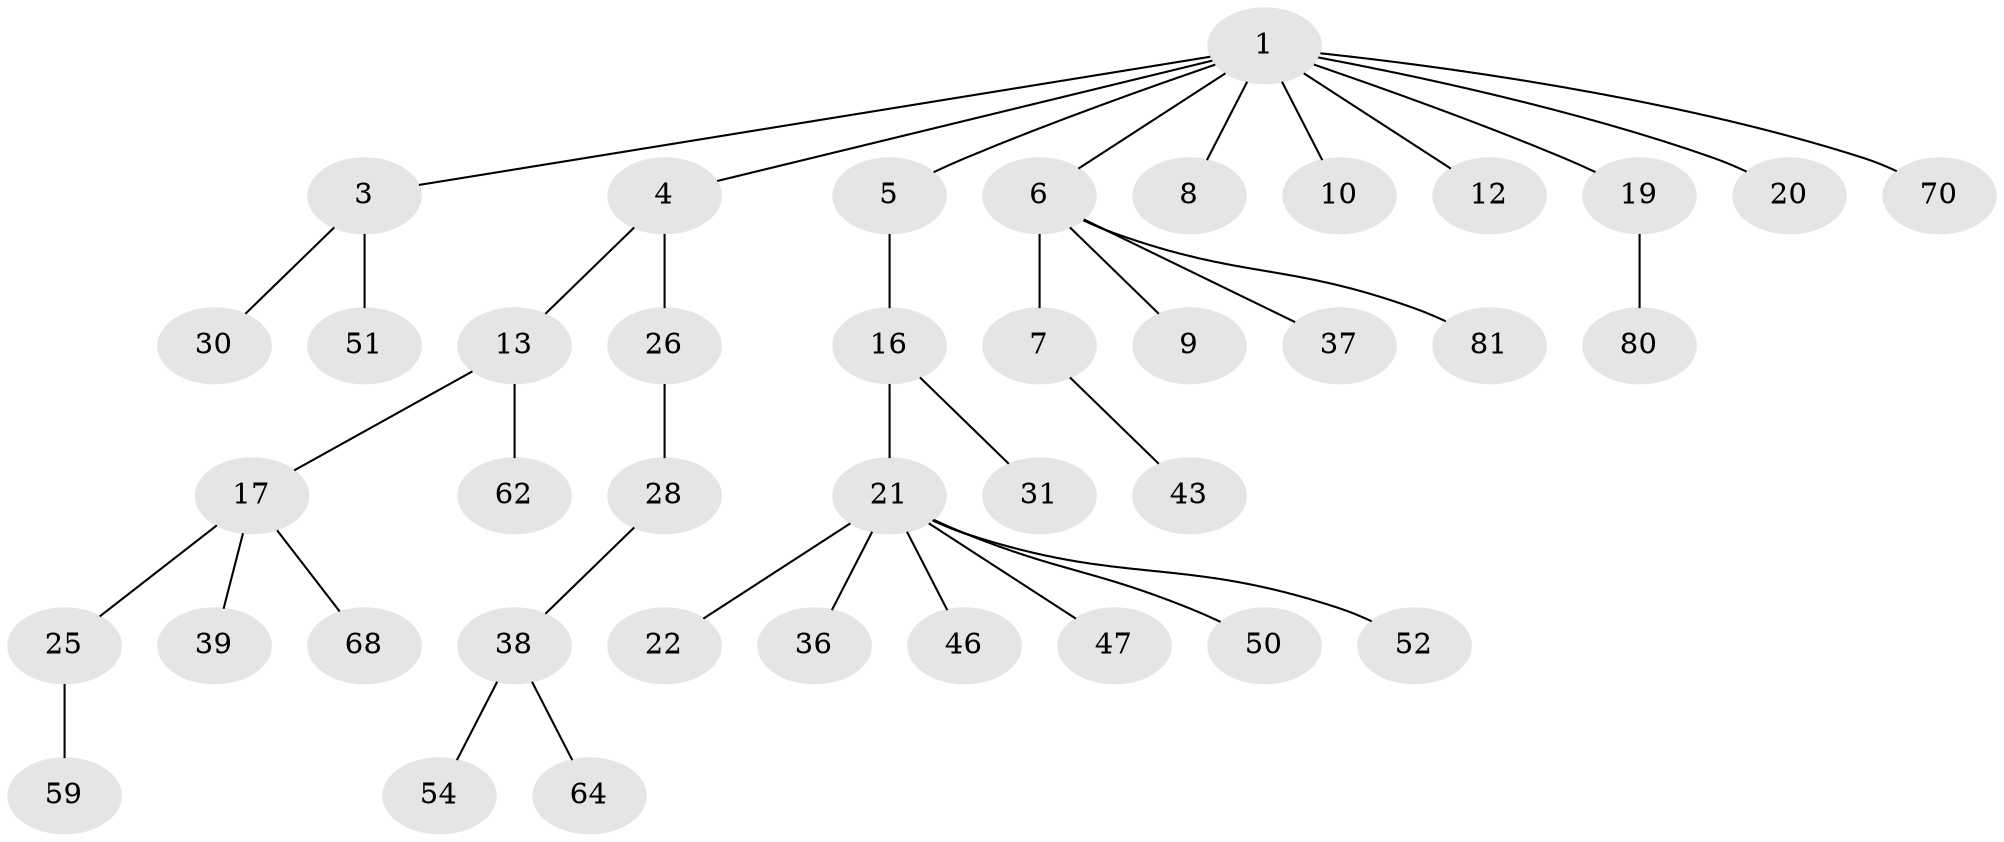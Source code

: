 // original degree distribution, {7: 0.012345679012345678, 5: 0.04938271604938271, 4: 0.06172839506172839, 3: 0.14814814814814814, 2: 0.2222222222222222, 1: 0.5061728395061729}
// Generated by graph-tools (version 1.1) at 2025/15/03/09/25 04:15:21]
// undirected, 40 vertices, 39 edges
graph export_dot {
graph [start="1"]
  node [color=gray90,style=filled];
  1 [super="+2"];
  3 [super="+11"];
  4 [super="+23+77"];
  5 [super="+14"];
  6 [super="+29+15"];
  7 [super="+42"];
  8;
  9;
  10 [super="+63"];
  12 [super="+78"];
  13;
  16 [super="+18+24"];
  17;
  19;
  20 [super="+33+76"];
  21 [super="+48+34+27"];
  22 [super="+69+71"];
  25 [super="+40"];
  26 [super="+44"];
  28 [super="+32"];
  30;
  31 [super="+58"];
  36 [super="+74+56"];
  37;
  38;
  39;
  43;
  46;
  47;
  50 [super="+57"];
  51;
  52;
  54;
  59;
  62;
  64;
  68;
  70;
  80;
  81;
  1 -- 4;
  1 -- 5;
  1 -- 6;
  1 -- 8;
  1 -- 10;
  1 -- 70;
  1 -- 19;
  1 -- 3;
  1 -- 20;
  1 -- 12;
  3 -- 30;
  3 -- 51;
  4 -- 13;
  4 -- 26;
  5 -- 16;
  6 -- 7;
  6 -- 9;
  6 -- 81;
  6 -- 37;
  7 -- 43;
  13 -- 17;
  13 -- 62;
  16 -- 21;
  16 -- 31;
  17 -- 25;
  17 -- 39;
  17 -- 68;
  19 -- 80;
  21 -- 22;
  21 -- 50;
  21 -- 36;
  21 -- 52;
  21 -- 46;
  21 -- 47;
  25 -- 59;
  26 -- 28;
  28 -- 38;
  38 -- 54;
  38 -- 64;
}
